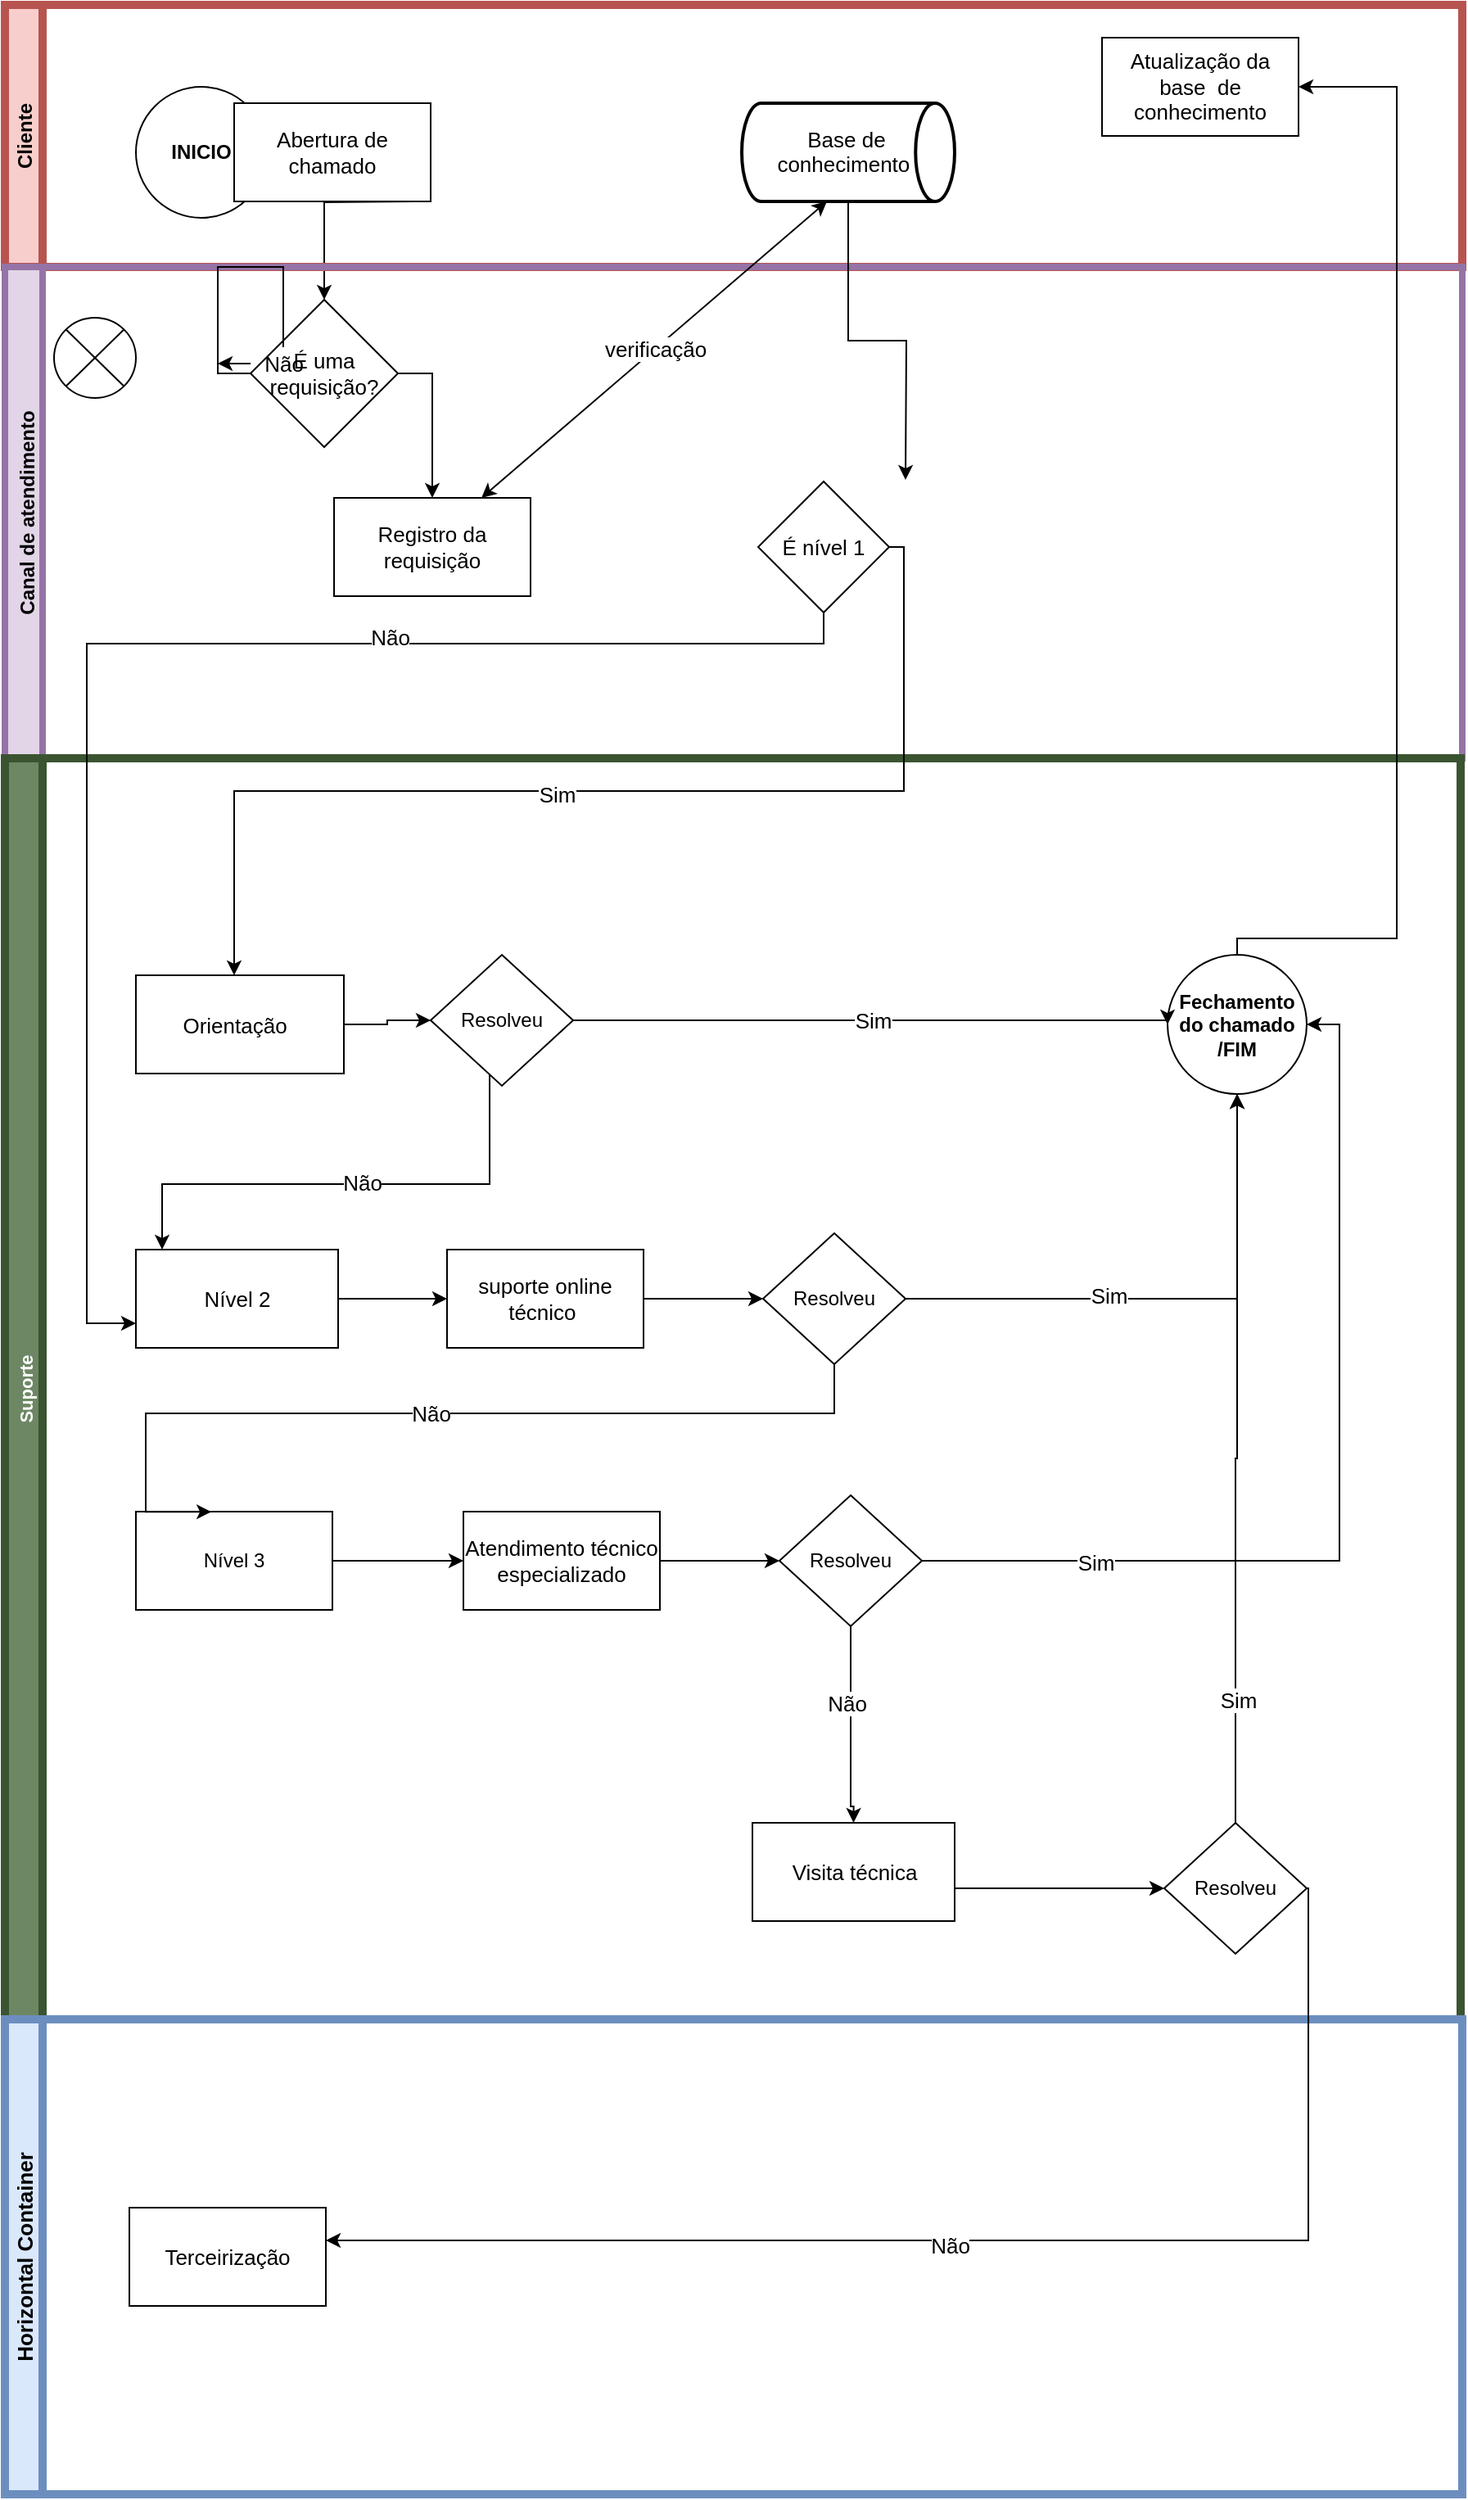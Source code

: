 <mxfile version="15.8.5" type="device"><diagram id="RplTHPcBmzERNHkhLnxc" name="Page-1"><mxGraphModel dx="2563" dy="2145" grid="1" gridSize="10" guides="1" tooltips="1" connect="1" arrows="1" fold="1" page="1" pageScale="1" pageWidth="827" pageHeight="1169" math="0" shadow="0"><root><mxCell id="0"/><mxCell id="1" parent="0"/><mxCell id="UeVa7GpGhJDiyD1kfK6I-14" style="edgeStyle=orthogonalEdgeStyle;rounded=0;orthogonalLoop=1;jettySize=auto;html=1;exitX=1;exitY=0.5;exitDx=0;exitDy=0;fontSize=13;" edge="1" parent="1" source="UeVa7GpGhJDiyD1kfK6I-1"><mxGeometry relative="1" as="geometry"><mxPoint x="140" y="90" as="targetPoint"/></mxGeometry></mxCell><mxCell id="UeVa7GpGhJDiyD1kfK6I-1" value="&lt;b&gt;INICIO&lt;/b&gt;" style="ellipse;whiteSpace=wrap;html=1;aspect=fixed;" vertex="1" parent="1"><mxGeometry x="30" y="50" width="80" height="80" as="geometry"/></mxCell><mxCell id="UeVa7GpGhJDiyD1kfK6I-15" style="edgeStyle=orthogonalEdgeStyle;rounded=0;orthogonalLoop=1;jettySize=auto;html=1;exitX=0.5;exitY=1;exitDx=0;exitDy=0;fontSize=13;" edge="1" parent="1" target="UeVa7GpGhJDiyD1kfK6I-13"><mxGeometry relative="1" as="geometry"><mxPoint x="200" y="120" as="sourcePoint"/></mxGeometry></mxCell><mxCell id="UeVa7GpGhJDiyD1kfK6I-16" value="Cliente" style="swimlane;horizontal=0;startSize=23;labelBackgroundColor=none;fillColor=#f8cecc;strokeColor=#b85450;strokeWidth=5;" vertex="1" parent="1"><mxGeometry x="-50" width="890" height="160" as="geometry"/></mxCell><mxCell id="UeVa7GpGhJDiyD1kfK6I-31" value="&lt;font style=&quot;font-size: 13px;&quot;&gt;Abertura de chamado&lt;/font&gt;" style="rounded=0;whiteSpace=wrap;html=1;fontSize=13;" vertex="1" parent="UeVa7GpGhJDiyD1kfK6I-16"><mxGeometry x="140" y="60" width="120" height="60" as="geometry"/></mxCell><mxCell id="UeVa7GpGhJDiyD1kfK6I-56" value="&lt;p style=&quot;text-align: center ; line-height: 1.1&quot;&gt;&lt;span&gt;Base&amp;nbsp;&lt;/span&gt;&lt;span&gt;de conhecimento&lt;/span&gt;&lt;span&gt;&amp;nbsp;&lt;/span&gt;&lt;/p&gt;" style="strokeWidth=2;html=1;shape=mxgraph.flowchart.direct_data;whiteSpace=wrap;labelBackgroundColor=none;fontSize=13;fontColor=default;align=right;" vertex="1" parent="UeVa7GpGhJDiyD1kfK6I-16"><mxGeometry x="450" y="60" width="130" height="60" as="geometry"/></mxCell><mxCell id="UeVa7GpGhJDiyD1kfK6I-78" value="Atualização da base&amp;nbsp; de conhecimento" style="rounded=0;whiteSpace=wrap;html=1;labelBackgroundColor=none;fontSize=13;fontColor=default;" vertex="1" parent="UeVa7GpGhJDiyD1kfK6I-16"><mxGeometry x="670" y="20" width="120" height="60" as="geometry"/></mxCell><mxCell id="UeVa7GpGhJDiyD1kfK6I-17" value="Canal de atendimento&#10;" style="swimlane;horizontal=0;startSize=23;fillColor=#e1d5e7;strokeColor=#9673a6;verticalAlign=top;strokeWidth=4;perimeterSpacing=0;shadow=0;" vertex="1" parent="1"><mxGeometry x="-50" y="160" width="890" height="300" as="geometry"/></mxCell><mxCell id="UeVa7GpGhJDiyD1kfK6I-36" style="edgeStyle=orthogonalEdgeStyle;rounded=0;orthogonalLoop=1;jettySize=auto;html=1;exitX=1;exitY=0.5;exitDx=0;exitDy=0;entryX=0.5;entryY=0;entryDx=0;entryDy=0;fontSize=13;" edge="1" parent="UeVa7GpGhJDiyD1kfK6I-17" source="UeVa7GpGhJDiyD1kfK6I-13" target="UeVa7GpGhJDiyD1kfK6I-32"><mxGeometry relative="1" as="geometry"/></mxCell><mxCell id="UeVa7GpGhJDiyD1kfK6I-13" value="&lt;font style=&quot;font-size: 13px;&quot;&gt;É uma requisição?&lt;/font&gt;" style="rhombus;whiteSpace=wrap;html=1;fontSize=13;" vertex="1" parent="UeVa7GpGhJDiyD1kfK6I-17"><mxGeometry x="150" y="20" width="90" height="90" as="geometry"/></mxCell><mxCell id="UeVa7GpGhJDiyD1kfK6I-27" value="" style="shape=sumEllipse;perimeter=ellipsePerimeter;whiteSpace=wrap;html=1;backgroundOutline=1;" vertex="1" parent="UeVa7GpGhJDiyD1kfK6I-17"><mxGeometry x="30" y="31" width="50" height="49" as="geometry"/></mxCell><mxCell id="UeVa7GpGhJDiyD1kfK6I-32" value="Registro da requisição" style="rounded=0;whiteSpace=wrap;html=1;fontSize=13;" vertex="1" parent="UeVa7GpGhJDiyD1kfK6I-17"><mxGeometry x="201" y="141" width="120" height="60" as="geometry"/></mxCell><mxCell id="UeVa7GpGhJDiyD1kfK6I-46" value="&lt;font style=&quot;font-size: 13px;&quot;&gt;É nível 1&lt;br style=&quot;font-size: 13px;&quot;&gt;&lt;/font&gt;" style="rhombus;whiteSpace=wrap;html=1;labelBackgroundColor=none;fontSize=13;fontColor=default;" vertex="1" parent="UeVa7GpGhJDiyD1kfK6I-17"><mxGeometry x="460" y="131" width="80" height="80" as="geometry"/></mxCell><mxCell id="UeVa7GpGhJDiyD1kfK6I-22" style="edgeStyle=orthogonalEdgeStyle;rounded=0;orthogonalLoop=1;jettySize=auto;html=1;exitX=0;exitY=0.5;exitDx=0;exitDy=0;startArrow=none;fontSize=13;" edge="1" parent="1" source="UeVa7GpGhJDiyD1kfK6I-23"><mxGeometry relative="1" as="geometry"><mxPoint x="80" y="218.862" as="targetPoint"/></mxGeometry></mxCell><mxCell id="UeVa7GpGhJDiyD1kfK6I-23" value="Não" style="text;html=1;align=center;verticalAlign=middle;resizable=0;points=[];autosize=1;strokeColor=none;fillColor=none;fontSize=13;" vertex="1" parent="1"><mxGeometry x="100" y="209" width="40" height="20" as="geometry"/></mxCell><mxCell id="UeVa7GpGhJDiyD1kfK6I-24" value="" style="edgeStyle=orthogonalEdgeStyle;rounded=0;orthogonalLoop=1;jettySize=auto;html=1;exitX=0;exitY=0.5;exitDx=0;exitDy=0;endArrow=none;fontSize=13;" edge="1" parent="1" source="UeVa7GpGhJDiyD1kfK6I-13" target="UeVa7GpGhJDiyD1kfK6I-23"><mxGeometry relative="1" as="geometry"><mxPoint x="80" y="218.862" as="targetPoint"/><mxPoint x="160" y="219" as="sourcePoint"/></mxGeometry></mxCell><mxCell id="UeVa7GpGhJDiyD1kfK6I-44" value="Suporte&#10;" style="swimlane;horizontal=0;fontSize=11;labelBackgroundColor=none;verticalAlign=top;fillColor=#6d8764;strokeColor=#3A5431;fontColor=#ffffff;strokeWidth=5;" vertex="1" parent="1"><mxGeometry x="-50" y="460" width="889" height="770" as="geometry"><mxRectangle x="-1" y="460" width="30" height="60" as="alternateBounds"/></mxGeometry></mxCell><mxCell id="UeVa7GpGhJDiyD1kfK6I-70" style="edgeStyle=orthogonalEdgeStyle;rounded=0;orthogonalLoop=1;jettySize=auto;html=1;entryX=0;entryY=0.5;entryDx=0;entryDy=0;fontSize=13;fontColor=default;" edge="1" parent="UeVa7GpGhJDiyD1kfK6I-44" source="UeVa7GpGhJDiyD1kfK6I-8" target="UeVa7GpGhJDiyD1kfK6I-72"><mxGeometry relative="1" as="geometry"><mxPoint x="280" y="490.0" as="targetPoint"/></mxGeometry></mxCell><mxCell id="UeVa7GpGhJDiyD1kfK6I-8" value="Nível 3" style="rounded=0;whiteSpace=wrap;html=1;" vertex="1" parent="UeVa7GpGhJDiyD1kfK6I-44"><mxGeometry x="80" y="460" width="120" height="60" as="geometry"/></mxCell><mxCell id="UeVa7GpGhJDiyD1kfK6I-60" style="edgeStyle=orthogonalEdgeStyle;rounded=0;orthogonalLoop=1;jettySize=auto;html=1;fontSize=13;fontColor=default;" edge="1" parent="UeVa7GpGhJDiyD1kfK6I-44" source="UeVa7GpGhJDiyD1kfK6I-5" target="UeVa7GpGhJDiyD1kfK6I-59"><mxGeometry relative="1" as="geometry"><Array as="points"><mxPoint x="296" y="260"/><mxPoint x="96" y="260"/></Array></mxGeometry></mxCell><mxCell id="UeVa7GpGhJDiyD1kfK6I-61" value="Não" style="edgeLabel;html=1;align=center;verticalAlign=middle;resizable=0;points=[];fontSize=13;fontColor=default;" vertex="1" connectable="0" parent="UeVa7GpGhJDiyD1kfK6I-60"><mxGeometry x="-0.054" y="-1" relative="1" as="geometry"><mxPoint as="offset"/></mxGeometry></mxCell><mxCell id="UeVa7GpGhJDiyD1kfK6I-5" value="Resolveu" style="rhombus;whiteSpace=wrap;html=1;" vertex="1" parent="UeVa7GpGhJDiyD1kfK6I-44"><mxGeometry x="260" y="120" width="87" height="80" as="geometry"/></mxCell><mxCell id="UeVa7GpGhJDiyD1kfK6I-52" value="&lt;span style=&quot;color: rgba(0 , 0 , 0 , 0) ; font-family: monospace ; font-size: 0px&quot;&gt;orit&lt;/span&gt;" style="rounded=0;whiteSpace=wrap;html=1;labelBackgroundColor=none;fontSize=13;fontColor=default;" vertex="1" parent="UeVa7GpGhJDiyD1kfK6I-44"><mxGeometry x="80" y="132.5" width="127" height="60" as="geometry"/></mxCell><mxCell id="UeVa7GpGhJDiyD1kfK6I-2" value="&lt;b&gt;Fechamento do chamado /FIM&lt;br&gt;&lt;/b&gt;" style="ellipse;whiteSpace=wrap;html=1;aspect=fixed;" vertex="1" parent="UeVa7GpGhJDiyD1kfK6I-44"><mxGeometry x="710" y="120" width="85" height="85" as="geometry"/></mxCell><mxCell id="UeVa7GpGhJDiyD1kfK6I-54" value="Orientação" style="text;html=1;align=center;verticalAlign=middle;resizable=0;points=[];autosize=1;strokeColor=none;fillColor=none;fontSize=13;fontColor=default;" vertex="1" parent="UeVa7GpGhJDiyD1kfK6I-44"><mxGeometry x="100" y="152.5" width="80" height="20" as="geometry"/></mxCell><mxCell id="UeVa7GpGhJDiyD1kfK6I-64" style="edgeStyle=orthogonalEdgeStyle;rounded=0;orthogonalLoop=1;jettySize=auto;html=1;exitX=1;exitY=0.5;exitDx=0;exitDy=0;entryX=0;entryY=0.5;entryDx=0;entryDy=0;fontSize=13;fontColor=default;" edge="1" parent="UeVa7GpGhJDiyD1kfK6I-44" source="UeVa7GpGhJDiyD1kfK6I-9" target="UeVa7GpGhJDiyD1kfK6I-63"><mxGeometry relative="1" as="geometry"/></mxCell><mxCell id="UeVa7GpGhJDiyD1kfK6I-9" value="suporte online técnico&amp;nbsp;" style="rounded=0;whiteSpace=wrap;html=1;fontSize=13;" vertex="1" parent="UeVa7GpGhJDiyD1kfK6I-44"><mxGeometry x="270" y="300" width="120" height="60" as="geometry"/></mxCell><mxCell id="UeVa7GpGhJDiyD1kfK6I-57" value="Sim" style="edgeStyle=orthogonalEdgeStyle;rounded=0;orthogonalLoop=1;jettySize=auto;html=1;fontSize=13;fontColor=default;entryX=0;entryY=0.5;entryDx=0;entryDy=0;" edge="1" parent="UeVa7GpGhJDiyD1kfK6I-44" source="UeVa7GpGhJDiyD1kfK6I-5" target="UeVa7GpGhJDiyD1kfK6I-2"><mxGeometry relative="1" as="geometry"><mxPoint x="483" y="160" as="targetPoint"/><Array as="points"><mxPoint x="560" y="160"/><mxPoint x="560" y="160"/></Array></mxGeometry></mxCell><mxCell id="UeVa7GpGhJDiyD1kfK6I-55" style="edgeStyle=orthogonalEdgeStyle;rounded=0;orthogonalLoop=1;jettySize=auto;html=1;exitX=1;exitY=0.5;exitDx=0;exitDy=0;fontSize=13;fontColor=default;entryX=0;entryY=0.5;entryDx=0;entryDy=0;" edge="1" parent="UeVa7GpGhJDiyD1kfK6I-44" source="UeVa7GpGhJDiyD1kfK6I-52" target="UeVa7GpGhJDiyD1kfK6I-5"><mxGeometry relative="1" as="geometry"><mxPoint x="250" y="160" as="targetPoint"/></mxGeometry></mxCell><mxCell id="UeVa7GpGhJDiyD1kfK6I-62" style="edgeStyle=orthogonalEdgeStyle;rounded=0;orthogonalLoop=1;jettySize=auto;html=1;fontSize=13;fontColor=default;" edge="1" parent="UeVa7GpGhJDiyD1kfK6I-44" source="UeVa7GpGhJDiyD1kfK6I-59" target="UeVa7GpGhJDiyD1kfK6I-9"><mxGeometry relative="1" as="geometry"/></mxCell><mxCell id="UeVa7GpGhJDiyD1kfK6I-59" value="Nível 2" style="rounded=0;whiteSpace=wrap;html=1;labelBackgroundColor=none;fontSize=13;fontColor=default;" vertex="1" parent="UeVa7GpGhJDiyD1kfK6I-44"><mxGeometry x="80" y="300" width="123.5" height="60" as="geometry"/></mxCell><mxCell id="UeVa7GpGhJDiyD1kfK6I-63" value="Resolveu" style="rhombus;whiteSpace=wrap;html=1;" vertex="1" parent="UeVa7GpGhJDiyD1kfK6I-44"><mxGeometry x="463" y="290" width="87" height="80" as="geometry"/></mxCell><mxCell id="UeVa7GpGhJDiyD1kfK6I-65" style="edgeStyle=orthogonalEdgeStyle;rounded=0;orthogonalLoop=1;jettySize=auto;html=1;fontSize=13;fontColor=default;entryX=0.5;entryY=1;entryDx=0;entryDy=0;" edge="1" parent="UeVa7GpGhJDiyD1kfK6I-44" source="UeVa7GpGhJDiyD1kfK6I-63" target="UeVa7GpGhJDiyD1kfK6I-2"><mxGeometry relative="1" as="geometry"><mxPoint x="770" y="330" as="targetPoint"/></mxGeometry></mxCell><mxCell id="UeVa7GpGhJDiyD1kfK6I-66" value="Sim" style="edgeLabel;html=1;align=center;verticalAlign=middle;resizable=0;points=[];fontSize=13;fontColor=default;" vertex="1" connectable="0" parent="UeVa7GpGhJDiyD1kfK6I-65"><mxGeometry x="-0.243" y="2" relative="1" as="geometry"><mxPoint as="offset"/></mxGeometry></mxCell><mxCell id="UeVa7GpGhJDiyD1kfK6I-67" style="edgeStyle=orthogonalEdgeStyle;rounded=0;orthogonalLoop=1;jettySize=auto;html=1;fontSize=13;fontColor=default;entryX=0.384;entryY=0.002;entryDx=0;entryDy=0;entryPerimeter=0;" edge="1" parent="UeVa7GpGhJDiyD1kfK6I-44" source="UeVa7GpGhJDiyD1kfK6I-63" target="UeVa7GpGhJDiyD1kfK6I-8"><mxGeometry relative="1" as="geometry"><mxPoint x="507" y="430" as="targetPoint"/><Array as="points"><mxPoint x="506" y="400"/><mxPoint x="86" y="400"/></Array></mxGeometry></mxCell><mxCell id="UeVa7GpGhJDiyD1kfK6I-69" value="Não" style="edgeLabel;html=1;align=center;verticalAlign=middle;resizable=0;points=[];fontSize=13;fontColor=default;" vertex="1" connectable="0" parent="UeVa7GpGhJDiyD1kfK6I-67"><mxGeometry x="0.004" relative="1" as="geometry"><mxPoint as="offset"/></mxGeometry></mxCell><mxCell id="UeVa7GpGhJDiyD1kfK6I-74" style="edgeStyle=orthogonalEdgeStyle;rounded=0;orthogonalLoop=1;jettySize=auto;html=1;entryX=0;entryY=0.5;entryDx=0;entryDy=0;fontSize=13;fontColor=default;" edge="1" parent="UeVa7GpGhJDiyD1kfK6I-44" source="UeVa7GpGhJDiyD1kfK6I-72" target="UeVa7GpGhJDiyD1kfK6I-73"><mxGeometry relative="1" as="geometry"/></mxCell><mxCell id="UeVa7GpGhJDiyD1kfK6I-72" value="Atendimento técnico especializado" style="rounded=0;whiteSpace=wrap;html=1;labelBackgroundColor=none;fontSize=13;fontColor=default;" vertex="1" parent="UeVa7GpGhJDiyD1kfK6I-44"><mxGeometry x="280" y="460" width="120" height="60" as="geometry"/></mxCell><mxCell id="UeVa7GpGhJDiyD1kfK6I-73" value="Resolveu" style="rhombus;whiteSpace=wrap;html=1;" vertex="1" parent="UeVa7GpGhJDiyD1kfK6I-44"><mxGeometry x="473" y="450" width="87" height="80" as="geometry"/></mxCell><mxCell id="UeVa7GpGhJDiyD1kfK6I-75" style="edgeStyle=orthogonalEdgeStyle;rounded=0;orthogonalLoop=1;jettySize=auto;html=1;fontSize=13;fontColor=default;entryX=1;entryY=0.5;entryDx=0;entryDy=0;" edge="1" parent="UeVa7GpGhJDiyD1kfK6I-44" source="UeVa7GpGhJDiyD1kfK6I-73" target="UeVa7GpGhJDiyD1kfK6I-2"><mxGeometry relative="1" as="geometry"><mxPoint x="750" y="320" as="targetPoint"/></mxGeometry></mxCell><mxCell id="UeVa7GpGhJDiyD1kfK6I-80" value="Sim" style="edgeLabel;html=1;align=center;verticalAlign=middle;resizable=0;points=[];fontSize=13;fontColor=default;" vertex="1" connectable="0" parent="UeVa7GpGhJDiyD1kfK6I-75"><mxGeometry x="-0.648" y="-1" relative="1" as="geometry"><mxPoint as="offset"/></mxGeometry></mxCell><mxCell id="UeVa7GpGhJDiyD1kfK6I-86" style="edgeStyle=orthogonalEdgeStyle;rounded=0;orthogonalLoop=1;jettySize=auto;html=1;entryX=0;entryY=0.5;entryDx=0;entryDy=0;fontSize=13;fontColor=default;" edge="1" parent="UeVa7GpGhJDiyD1kfK6I-44" source="UeVa7GpGhJDiyD1kfK6I-82" target="UeVa7GpGhJDiyD1kfK6I-84"><mxGeometry relative="1" as="geometry"><Array as="points"><mxPoint x="680" y="690"/></Array></mxGeometry></mxCell><mxCell id="UeVa7GpGhJDiyD1kfK6I-82" value="Visita técnica" style="rounded=0;whiteSpace=wrap;html=1;labelBackgroundColor=none;fontSize=13;fontColor=default;" vertex="1" parent="UeVa7GpGhJDiyD1kfK6I-44"><mxGeometry x="456.5" y="650" width="123.5" height="60" as="geometry"/></mxCell><mxCell id="UeVa7GpGhJDiyD1kfK6I-81" style="edgeStyle=orthogonalEdgeStyle;rounded=0;orthogonalLoop=1;jettySize=auto;html=1;fontSize=13;fontColor=default;entryX=0.5;entryY=0;entryDx=0;entryDy=0;" edge="1" parent="UeVa7GpGhJDiyD1kfK6I-44" source="UeVa7GpGhJDiyD1kfK6I-73" target="UeVa7GpGhJDiyD1kfK6I-82"><mxGeometry relative="1" as="geometry"><mxPoint x="516.5" y="620.0" as="targetPoint"/><Array as="points"><mxPoint x="516" y="640"/></Array></mxGeometry></mxCell><mxCell id="UeVa7GpGhJDiyD1kfK6I-83" value="Não" style="edgeLabel;html=1;align=center;verticalAlign=middle;resizable=0;points=[];fontSize=13;fontColor=default;" vertex="1" connectable="0" parent="UeVa7GpGhJDiyD1kfK6I-81"><mxGeometry x="-0.227" y="-3" relative="1" as="geometry"><mxPoint as="offset"/></mxGeometry></mxCell><mxCell id="UeVa7GpGhJDiyD1kfK6I-91" style="edgeStyle=orthogonalEdgeStyle;rounded=0;orthogonalLoop=1;jettySize=auto;html=1;entryX=0.5;entryY=1;entryDx=0;entryDy=0;fontSize=13;fontColor=default;" edge="1" parent="UeVa7GpGhJDiyD1kfK6I-44" source="UeVa7GpGhJDiyD1kfK6I-84" target="UeVa7GpGhJDiyD1kfK6I-2"><mxGeometry relative="1" as="geometry"/></mxCell><mxCell id="UeVa7GpGhJDiyD1kfK6I-92" value="Sim" style="edgeLabel;html=1;align=center;verticalAlign=middle;resizable=0;points=[];fontSize=13;fontColor=default;" vertex="1" connectable="0" parent="UeVa7GpGhJDiyD1kfK6I-91"><mxGeometry x="-0.663" y="-1" relative="1" as="geometry"><mxPoint as="offset"/></mxGeometry></mxCell><mxCell id="UeVa7GpGhJDiyD1kfK6I-84" value="Resolveu" style="rhombus;whiteSpace=wrap;html=1;" vertex="1" parent="UeVa7GpGhJDiyD1kfK6I-44"><mxGeometry x="708" y="650" width="87" height="80" as="geometry"/></mxCell><mxCell id="UeVa7GpGhJDiyD1kfK6I-47" value="verificação&lt;br style=&quot;font-size: 13px;&quot;&gt;" style="endArrow=classic;startArrow=classic;html=1;rounded=0;fontSize=13;fontColor=default;entryX=0.4;entryY=1;entryDx=0;entryDy=0;entryPerimeter=0;exitX=0.75;exitY=0;exitDx=0;exitDy=0;" edge="1" parent="1" source="UeVa7GpGhJDiyD1kfK6I-32" target="UeVa7GpGhJDiyD1kfK6I-56"><mxGeometry width="50" height="50" relative="1" as="geometry"><mxPoint x="321" y="290" as="sourcePoint"/><mxPoint x="500" y="125" as="targetPoint"/></mxGeometry></mxCell><mxCell id="UeVa7GpGhJDiyD1kfK6I-48" style="edgeStyle=orthogonalEdgeStyle;rounded=0;orthogonalLoop=1;jettySize=auto;html=1;exitX=0.5;exitY=1;exitDx=0;exitDy=0;exitPerimeter=0;fontSize=13;fontColor=default;" edge="1" parent="1" source="UeVa7GpGhJDiyD1kfK6I-56"><mxGeometry relative="1" as="geometry"><mxPoint x="500" y="125" as="sourcePoint"/><mxPoint x="500" y="290" as="targetPoint"/></mxGeometry></mxCell><mxCell id="UeVa7GpGhJDiyD1kfK6I-49" style="edgeStyle=orthogonalEdgeStyle;rounded=0;orthogonalLoop=1;jettySize=auto;html=1;exitX=1;exitY=0.5;exitDx=0;exitDy=0;fontSize=11;fontColor=default;" edge="1" parent="1" source="UeVa7GpGhJDiyD1kfK6I-46" target="UeVa7GpGhJDiyD1kfK6I-52"><mxGeometry relative="1" as="geometry"><mxPoint x="120" y="560" as="targetPoint"/><Array as="points"><mxPoint x="499" y="331"/><mxPoint x="499" y="480"/><mxPoint x="90" y="480"/></Array></mxGeometry></mxCell><mxCell id="UeVa7GpGhJDiyD1kfK6I-50" value="Sim" style="edgeLabel;html=1;align=center;verticalAlign=middle;resizable=0;points=[];fontSize=13;fontColor=default;horizontal=1;" vertex="1" connectable="0" parent="UeVa7GpGhJDiyD1kfK6I-49"><mxGeometry x="0.09" y="2" relative="1" as="geometry"><mxPoint as="offset"/></mxGeometry></mxCell><mxCell id="UeVa7GpGhJDiyD1kfK6I-79" style="edgeStyle=orthogonalEdgeStyle;rounded=0;orthogonalLoop=1;jettySize=auto;html=1;entryX=1;entryY=0.5;entryDx=0;entryDy=0;fontSize=13;fontColor=default;exitX=0.5;exitY=0;exitDx=0;exitDy=0;" edge="1" parent="1" source="UeVa7GpGhJDiyD1kfK6I-2" target="UeVa7GpGhJDiyD1kfK6I-78"><mxGeometry relative="1" as="geometry"><Array as="points"><mxPoint x="752" y="570"/><mxPoint x="800" y="570"/><mxPoint x="800" y="60"/></Array></mxGeometry></mxCell><mxCell id="UeVa7GpGhJDiyD1kfK6I-93" value="Horizontal Container" style="swimlane;horizontal=0;labelBackgroundColor=none;fontSize=13;fillColor=#dae8fc;strokeColor=#6c8ebf;strokeWidth=5;" vertex="1" parent="1"><mxGeometry x="-50" y="1230" width="890" height="290" as="geometry"/></mxCell><mxCell id="UeVa7GpGhJDiyD1kfK6I-95" value="Terceirização" style="rounded=0;whiteSpace=wrap;html=1;labelBackgroundColor=none;fontSize=13;fontColor=default;" vertex="1" parent="UeVa7GpGhJDiyD1kfK6I-93"><mxGeometry x="76" y="115" width="120" height="60" as="geometry"/></mxCell><mxCell id="UeVa7GpGhJDiyD1kfK6I-94" style="edgeStyle=orthogonalEdgeStyle;rounded=0;orthogonalLoop=1;jettySize=auto;html=1;fontSize=13;fontColor=default;" edge="1" parent="1" source="UeVa7GpGhJDiyD1kfK6I-84" target="UeVa7GpGhJDiyD1kfK6I-95"><mxGeometry relative="1" as="geometry"><mxPoint x="80" y="1270" as="targetPoint"/><Array as="points"><mxPoint x="746" y="1365"/></Array></mxGeometry></mxCell><mxCell id="UeVa7GpGhJDiyD1kfK6I-96" value="Não" style="edgeLabel;html=1;align=center;verticalAlign=middle;resizable=0;points=[];fontSize=13;fontColor=default;" vertex="1" connectable="0" parent="UeVa7GpGhJDiyD1kfK6I-94"><mxGeometry x="0.067" y="3" relative="1" as="geometry"><mxPoint as="offset"/></mxGeometry></mxCell><mxCell id="UeVa7GpGhJDiyD1kfK6I-99" style="edgeStyle=orthogonalEdgeStyle;rounded=0;orthogonalLoop=1;jettySize=auto;html=1;entryX=0;entryY=0.75;entryDx=0;entryDy=0;fontSize=13;fontColor=default;" edge="1" parent="1" source="UeVa7GpGhJDiyD1kfK6I-46" target="UeVa7GpGhJDiyD1kfK6I-59"><mxGeometry relative="1" as="geometry"><Array as="points"><mxPoint x="450" y="390"/><mxPoint y="390"/><mxPoint y="805"/></Array></mxGeometry></mxCell><mxCell id="UeVa7GpGhJDiyD1kfK6I-102" value="Não" style="edgeLabel;html=1;align=center;verticalAlign=middle;resizable=0;points=[];fontSize=13;fontColor=default;" vertex="1" connectable="0" parent="UeVa7GpGhJDiyD1kfK6I-99"><mxGeometry x="-0.379" y="-4" relative="1" as="geometry"><mxPoint as="offset"/></mxGeometry></mxCell></root></mxGraphModel></diagram></mxfile>